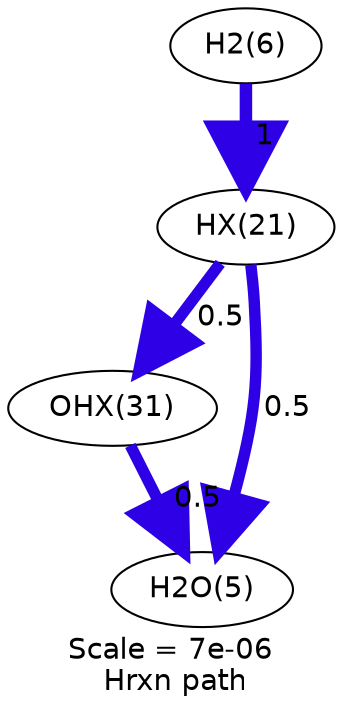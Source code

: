 digraph reaction_paths {
center=1;
s27 -> s1[fontname="Helvetica", penwidth=6, arrowsize=3, color="0.7, 1.5, 0.9"
, label=" 1"];
s1 -> s11[fontname="Helvetica", penwidth=5.48, arrowsize=2.74, color="0.7, 1, 0.9"
, label=" 0.5"];
s1 -> s26[fontname="Helvetica", penwidth=5.48, arrowsize=2.74, color="0.7, 1, 0.9"
, label=" 0.5"];
s11 -> s26[fontname="Helvetica", penwidth=5.48, arrowsize=2.74, color="0.7, 1, 0.9"
, label=" 0.5"];
s1 [ fontname="Helvetica", label="HX(21)"];
s11 [ fontname="Helvetica", label="OHX(31)"];
s26 [ fontname="Helvetica", label="H2O(5)"];
s27 [ fontname="Helvetica", label="H2(6)"];
 label = "Scale = 7e-06\l Hrxn path";
 fontname = "Helvetica";
}
